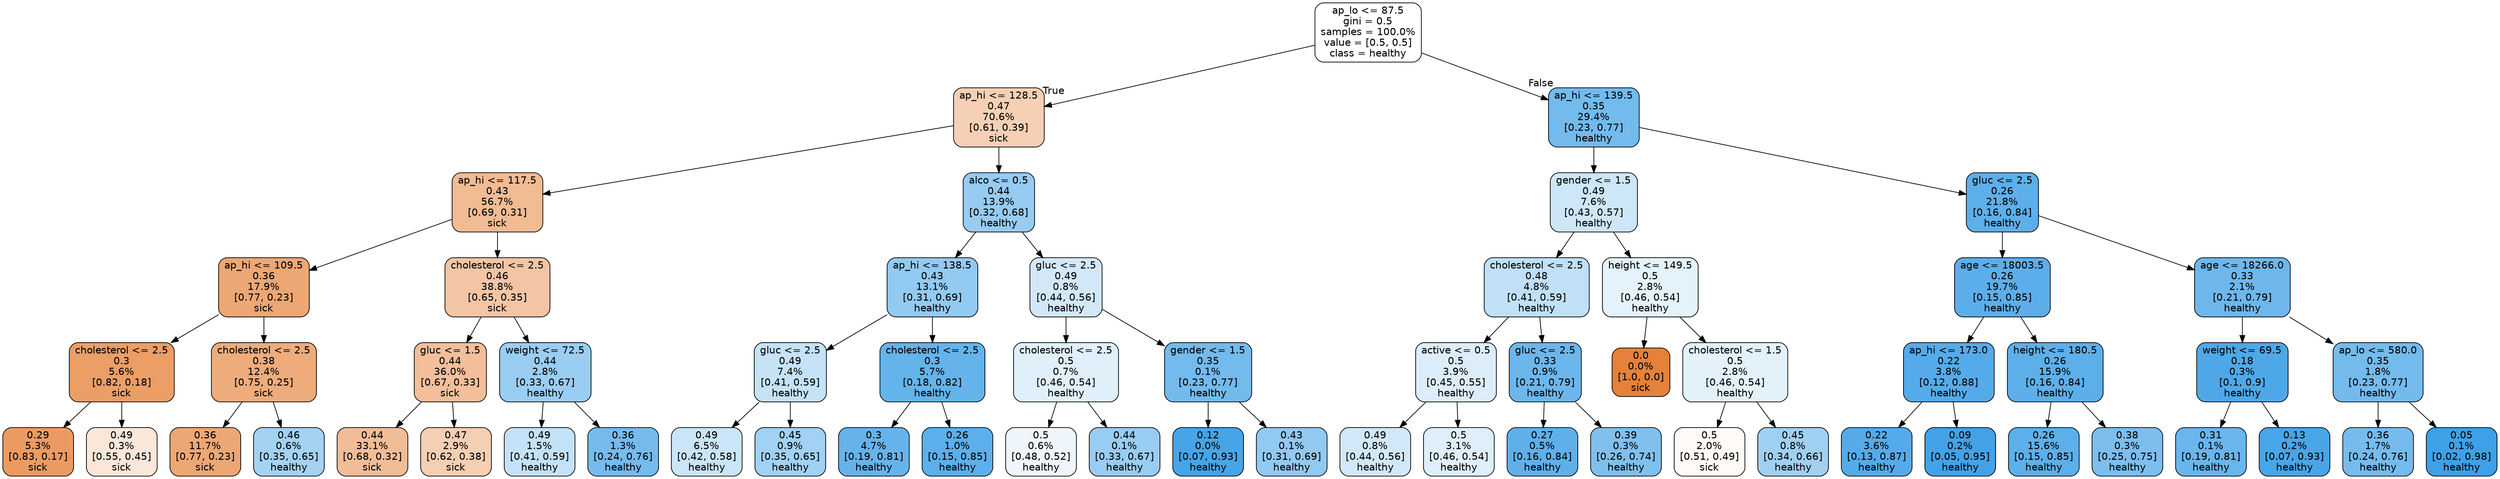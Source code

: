 digraph Tree {
node [shape=box, style="filled, rounded", color="black", fontname=helvetica] ;
edge [fontname=helvetica] ;
0 [label="ap_lo <= 87.5\ngini = 0.5\nsamples = 100.0%\nvalue = [0.5, 0.5]\nclass = healthy", fillcolor="#399de500"] ;
1 [label="ap_hi <= 128.5\n0.47\n70.6%\n[0.61, 0.39]\nsick", fillcolor="#e581395f"] ;
0 -> 1 [labeldistance=2.5, labelangle=45, headlabel="True"] ;
2 [label="ap_hi <= 117.5\n0.43\n56.7%\n[0.69, 0.31]\nsick", fillcolor="#e581398a"] ;
1 -> 2 ;
3 [label="ap_hi <= 109.5\n0.36\n17.9%\n[0.77, 0.23]\nsick", fillcolor="#e58139b2"] ;
2 -> 3 ;
4 [label="cholesterol <= 2.5\n0.3\n5.6%\n[0.82, 0.18]\nsick", fillcolor="#e58139c5"] ;
3 -> 4 ;
5 [label="0.29\n5.3%\n[0.83, 0.17]\nsick", fillcolor="#e58139ca"] ;
4 -> 5 ;
6 [label="0.49\n0.3%\n[0.55, 0.45]\nsick", fillcolor="#e5813930"] ;
4 -> 6 ;
7 [label="cholesterol <= 2.5\n0.38\n12.4%\n[0.75, 0.25]\nsick", fillcolor="#e58139a8"] ;
3 -> 7 ;
8 [label="0.36\n11.7%\n[0.77, 0.23]\nsick", fillcolor="#e58139b1"] ;
7 -> 8 ;
9 [label="0.46\n0.6%\n[0.35, 0.65]\nhealthy", fillcolor="#399de575"] ;
7 -> 9 ;
10 [label="cholesterol <= 2.5\n0.46\n38.8%\n[0.65, 0.35]\nsick", fillcolor="#e5813974"] ;
2 -> 10 ;
11 [label="gluc <= 1.5\n0.44\n36.0%\n[0.67, 0.33]\nsick", fillcolor="#e5813982"] ;
10 -> 11 ;
12 [label="0.44\n33.1%\n[0.68, 0.32]\nsick", fillcolor="#e5813985"] ;
11 -> 12 ;
13 [label="0.47\n2.9%\n[0.62, 0.38]\nsick", fillcolor="#e5813961"] ;
11 -> 13 ;
14 [label="weight <= 72.5\n0.44\n2.8%\n[0.33, 0.67]\nhealthy", fillcolor="#399de581"] ;
10 -> 14 ;
15 [label="0.49\n1.5%\n[0.41, 0.59]\nhealthy", fillcolor="#399de54b"] ;
14 -> 15 ;
16 [label="0.36\n1.3%\n[0.24, 0.76]\nhealthy", fillcolor="#399de5b0"] ;
14 -> 16 ;
17 [label="alco <= 0.5\n0.44\n13.9%\n[0.32, 0.68]\nhealthy", fillcolor="#399de586"] ;
1 -> 17 ;
18 [label="ap_hi <= 138.5\n0.43\n13.1%\n[0.31, 0.69]\nhealthy", fillcolor="#399de58a"] ;
17 -> 18 ;
19 [label="gluc <= 2.5\n0.49\n7.4%\n[0.41, 0.59]\nhealthy", fillcolor="#399de54a"] ;
18 -> 19 ;
20 [label="0.49\n6.5%\n[0.42, 0.58]\nhealthy", fillcolor="#399de544"] ;
19 -> 20 ;
21 [label="0.45\n0.9%\n[0.35, 0.65]\nhealthy", fillcolor="#399de578"] ;
19 -> 21 ;
22 [label="cholesterol <= 2.5\n0.3\n5.7%\n[0.18, 0.82]\nhealthy", fillcolor="#399de5c7"] ;
18 -> 22 ;
23 [label="0.3\n4.7%\n[0.19, 0.81]\nhealthy", fillcolor="#399de5c5"] ;
22 -> 23 ;
24 [label="0.26\n1.0%\n[0.15, 0.85]\nhealthy", fillcolor="#399de5d1"] ;
22 -> 24 ;
25 [label="gluc <= 2.5\n0.49\n0.8%\n[0.44, 0.56]\nhealthy", fillcolor="#399de53a"] ;
17 -> 25 ;
26 [label="cholesterol <= 2.5\n0.5\n0.7%\n[0.46, 0.54]\nhealthy", fillcolor="#399de527"] ;
25 -> 26 ;
27 [label="0.5\n0.6%\n[0.48, 0.52]\nhealthy", fillcolor="#399de515"] ;
26 -> 27 ;
28 [label="0.44\n0.1%\n[0.33, 0.67]\nhealthy", fillcolor="#399de583"] ;
26 -> 28 ;
29 [label="gender <= 1.5\n0.35\n0.1%\n[0.23, 0.77]\nhealthy", fillcolor="#399de5b4"] ;
25 -> 29 ;
30 [label="0.12\n0.0%\n[0.07, 0.93]\nhealthy", fillcolor="#399de5ed"] ;
29 -> 30 ;
31 [label="0.43\n0.1%\n[0.31, 0.69]\nhealthy", fillcolor="#399de58c"] ;
29 -> 31 ;
32 [label="ap_hi <= 139.5\n0.35\n29.4%\n[0.23, 0.77]\nhealthy", fillcolor="#399de5b4"] ;
0 -> 32 [labeldistance=2.5, labelangle=-45, headlabel="False"] ;
33 [label="gender <= 1.5\n0.49\n7.6%\n[0.43, 0.57]\nhealthy", fillcolor="#399de540"] ;
32 -> 33 ;
34 [label="cholesterol <= 2.5\n0.48\n4.8%\n[0.41, 0.59]\nhealthy", fillcolor="#399de550"] ;
33 -> 34 ;
35 [label="active <= 0.5\n0.5\n3.9%\n[0.45, 0.55]\nhealthy", fillcolor="#399de52d"] ;
34 -> 35 ;
36 [label="0.49\n0.8%\n[0.44, 0.56]\nhealthy", fillcolor="#399de53a"] ;
35 -> 36 ;
37 [label="0.5\n3.1%\n[0.46, 0.54]\nhealthy", fillcolor="#399de52a"] ;
35 -> 37 ;
38 [label="gluc <= 2.5\n0.33\n0.9%\n[0.21, 0.79]\nhealthy", fillcolor="#399de5bd"] ;
34 -> 38 ;
39 [label="0.27\n0.5%\n[0.16, 0.84]\nhealthy", fillcolor="#399de5ce"] ;
38 -> 39 ;
40 [label="0.39\n0.3%\n[0.26, 0.74]\nhealthy", fillcolor="#399de5a4"] ;
38 -> 40 ;
41 [label="height <= 149.5\n0.5\n2.8%\n[0.46, 0.54]\nhealthy", fillcolor="#399de522"] ;
33 -> 41 ;
42 [label="0.0\n0.0%\n[1.0, 0.0]\nsick", fillcolor="#e58139ff"] ;
41 -> 42 ;
43 [label="cholesterol <= 1.5\n0.5\n2.8%\n[0.46, 0.54]\nhealthy", fillcolor="#399de524"] ;
41 -> 43 ;
44 [label="0.5\n2.0%\n[0.51, 0.49]\nsick", fillcolor="#e5813909"] ;
43 -> 44 ;
45 [label="0.45\n0.8%\n[0.34, 0.66]\nhealthy", fillcolor="#399de57b"] ;
43 -> 45 ;
46 [label="gluc <= 2.5\n0.26\n21.8%\n[0.16, 0.84]\nhealthy", fillcolor="#399de5d0"] ;
32 -> 46 ;
47 [label="age <= 18003.5\n0.26\n19.7%\n[0.15, 0.85]\nhealthy", fillcolor="#399de5d2"] ;
46 -> 47 ;
48 [label="ap_hi <= 173.0\n0.22\n3.8%\n[0.12, 0.88]\nhealthy", fillcolor="#399de5db"] ;
47 -> 48 ;
49 [label="0.22\n3.6%\n[0.13, 0.87]\nhealthy", fillcolor="#399de5da"] ;
48 -> 49 ;
50 [label="0.09\n0.2%\n[0.05, 0.95]\nhealthy", fillcolor="#399de5f2"] ;
48 -> 50 ;
51 [label="height <= 180.5\n0.26\n15.9%\n[0.16, 0.84]\nhealthy", fillcolor="#399de5d0"] ;
47 -> 51 ;
52 [label="0.26\n15.6%\n[0.15, 0.85]\nhealthy", fillcolor="#399de5d0"] ;
51 -> 52 ;
53 [label="0.38\n0.3%\n[0.25, 0.75]\nhealthy", fillcolor="#399de5a8"] ;
51 -> 53 ;
54 [label="age <= 18266.0\n0.33\n2.1%\n[0.21, 0.79]\nhealthy", fillcolor="#399de5bb"] ;
46 -> 54 ;
55 [label="weight <= 69.5\n0.18\n0.3%\n[0.1, 0.9]\nhealthy", fillcolor="#399de5e3"] ;
54 -> 55 ;
56 [label="0.31\n0.1%\n[0.19, 0.81]\nhealthy", fillcolor="#399de5c1"] ;
55 -> 56 ;
57 [label="0.13\n0.2%\n[0.07, 0.93]\nhealthy", fillcolor="#399de5eb"] ;
55 -> 57 ;
58 [label="ap_lo <= 580.0\n0.35\n1.8%\n[0.23, 0.77]\nhealthy", fillcolor="#399de5b4"] ;
54 -> 58 ;
59 [label="0.36\n1.7%\n[0.24, 0.76]\nhealthy", fillcolor="#399de5b0"] ;
58 -> 59 ;
60 [label="0.05\n0.1%\n[0.02, 0.98]\nhealthy", fillcolor="#399de5f8"] ;
58 -> 60 ;
}